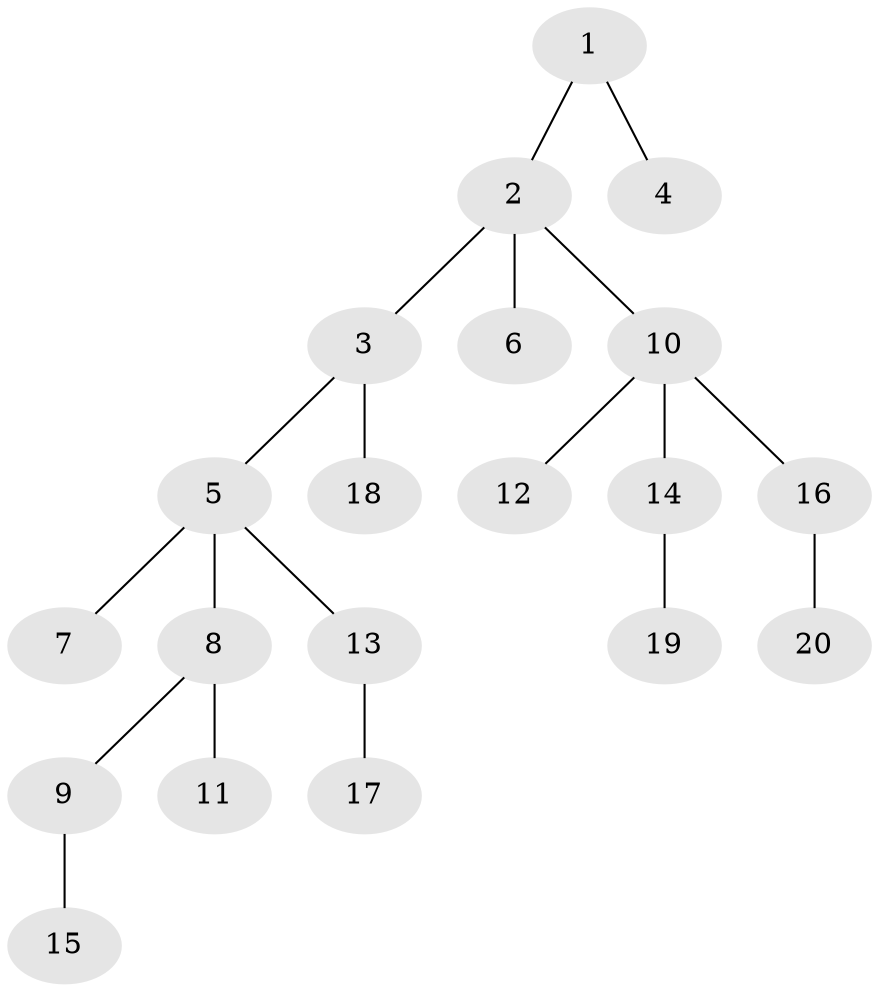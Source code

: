 // Generated by graph-tools (version 1.1) at 2025/46/02/15/25 05:46:28]
// undirected, 20 vertices, 19 edges
graph export_dot {
graph [start="1"]
  node [color=gray90,style=filled];
  1;
  2;
  3;
  4;
  5;
  6;
  7;
  8;
  9;
  10;
  11;
  12;
  13;
  14;
  15;
  16;
  17;
  18;
  19;
  20;
  1 -- 2;
  1 -- 4;
  2 -- 3;
  2 -- 6;
  2 -- 10;
  3 -- 5;
  3 -- 18;
  5 -- 7;
  5 -- 8;
  5 -- 13;
  8 -- 9;
  8 -- 11;
  9 -- 15;
  10 -- 12;
  10 -- 14;
  10 -- 16;
  13 -- 17;
  14 -- 19;
  16 -- 20;
}

